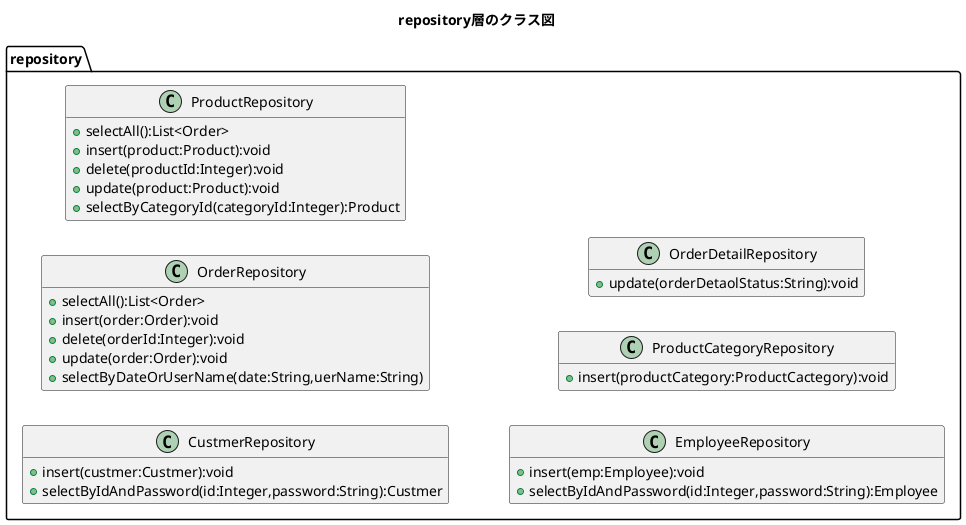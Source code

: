 @startuml
title repository層のクラス図
hide empty members
left to right direction

package repository{
    class CustmerRepository{
        +insert(custmer:Custmer):void
        +selectByIdAndPassword(id:Integer,password:String):Custmer
    }

    class OrderRepository{
        +selectAll():List<Order>
        +insert(order:Order):void
        +delete(orderId:Integer):void
        +update(order:Order):void
        +selectByDateOrUserName(date:String,uerName:String)
    }

    class ProductRepository{
        +selectAll():List<Order>
        +insert(product:Product):void
        +delete(productId:Integer):void
        +update(product:Product):void
        +selectByCategoryId(categoryId:Integer):Product
    }

    class EmployeeRepository{
        +insert(emp:Employee):void
        +selectByIdAndPassword(id:Integer,password:String):Employee
    }

    class ProductCategoryRepository{
        +insert(productCategory:ProductCactegory):void
    }

    class OrderDetailRepository{
        +update(orderDetaolStatus:String):void
    }
}
@enduml